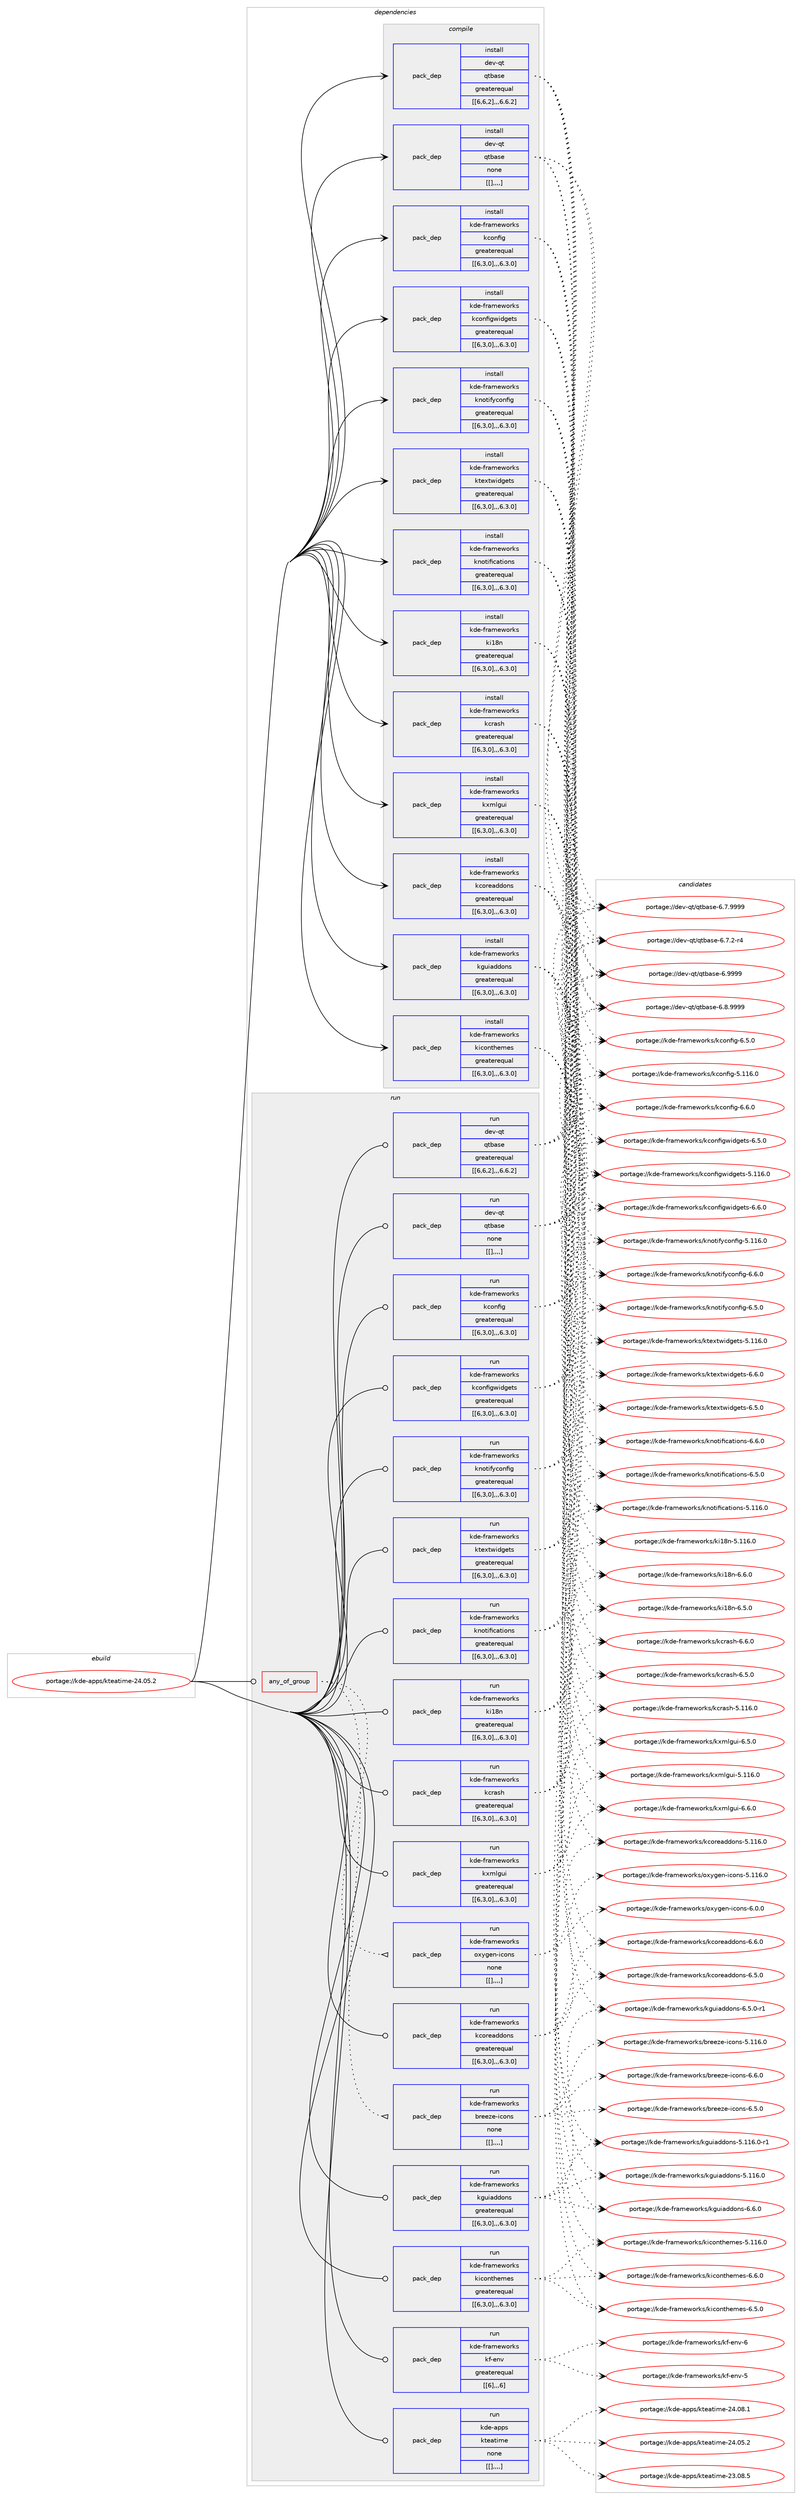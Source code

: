 digraph prolog {

# *************
# Graph options
# *************

newrank=true;
concentrate=true;
compound=true;
graph [rankdir=LR,fontname=Helvetica,fontsize=10,ranksep=1.5];#, ranksep=2.5, nodesep=0.2];
edge  [arrowhead=vee];
node  [fontname=Helvetica,fontsize=10];

# **********
# The ebuild
# **********

subgraph cluster_leftcol {
color=gray;
label=<<i>ebuild</i>>;
id [label="portage://kde-apps/kteatime-24.05.2", color=red, width=4, href="../kde-apps/kteatime-24.05.2.svg"];
}

# ****************
# The dependencies
# ****************

subgraph cluster_midcol {
color=gray;
label=<<i>dependencies</i>>;
subgraph cluster_compile {
fillcolor="#eeeeee";
style=filled;
label=<<i>compile</i>>;
subgraph pack195262 {
dependency266726 [label=<<TABLE BORDER="0" CELLBORDER="1" CELLSPACING="0" CELLPADDING="4" WIDTH="220"><TR><TD ROWSPAN="6" CELLPADDING="30">pack_dep</TD></TR><TR><TD WIDTH="110">install</TD></TR><TR><TD>dev-qt</TD></TR><TR><TD>qtbase</TD></TR><TR><TD>greaterequal</TD></TR><TR><TD>[[6,6,2],,,6.6.2]</TD></TR></TABLE>>, shape=none, color=blue];
}
id:e -> dependency266726:w [weight=20,style="solid",arrowhead="vee"];
subgraph pack195263 {
dependency266727 [label=<<TABLE BORDER="0" CELLBORDER="1" CELLSPACING="0" CELLPADDING="4" WIDTH="220"><TR><TD ROWSPAN="6" CELLPADDING="30">pack_dep</TD></TR><TR><TD WIDTH="110">install</TD></TR><TR><TD>dev-qt</TD></TR><TR><TD>qtbase</TD></TR><TR><TD>none</TD></TR><TR><TD>[[],,,,]</TD></TR></TABLE>>, shape=none, color=blue];
}
id:e -> dependency266727:w [weight=20,style="solid",arrowhead="vee"];
subgraph pack195264 {
dependency266728 [label=<<TABLE BORDER="0" CELLBORDER="1" CELLSPACING="0" CELLPADDING="4" WIDTH="220"><TR><TD ROWSPAN="6" CELLPADDING="30">pack_dep</TD></TR><TR><TD WIDTH="110">install</TD></TR><TR><TD>kde-frameworks</TD></TR><TR><TD>kconfig</TD></TR><TR><TD>greaterequal</TD></TR><TR><TD>[[6,3,0],,,6.3.0]</TD></TR></TABLE>>, shape=none, color=blue];
}
id:e -> dependency266728:w [weight=20,style="solid",arrowhead="vee"];
subgraph pack195265 {
dependency266729 [label=<<TABLE BORDER="0" CELLBORDER="1" CELLSPACING="0" CELLPADDING="4" WIDTH="220"><TR><TD ROWSPAN="6" CELLPADDING="30">pack_dep</TD></TR><TR><TD WIDTH="110">install</TD></TR><TR><TD>kde-frameworks</TD></TR><TR><TD>kconfigwidgets</TD></TR><TR><TD>greaterequal</TD></TR><TR><TD>[[6,3,0],,,6.3.0]</TD></TR></TABLE>>, shape=none, color=blue];
}
id:e -> dependency266729:w [weight=20,style="solid",arrowhead="vee"];
subgraph pack195266 {
dependency266730 [label=<<TABLE BORDER="0" CELLBORDER="1" CELLSPACING="0" CELLPADDING="4" WIDTH="220"><TR><TD ROWSPAN="6" CELLPADDING="30">pack_dep</TD></TR><TR><TD WIDTH="110">install</TD></TR><TR><TD>kde-frameworks</TD></TR><TR><TD>kcoreaddons</TD></TR><TR><TD>greaterequal</TD></TR><TR><TD>[[6,3,0],,,6.3.0]</TD></TR></TABLE>>, shape=none, color=blue];
}
id:e -> dependency266730:w [weight=20,style="solid",arrowhead="vee"];
subgraph pack195267 {
dependency266731 [label=<<TABLE BORDER="0" CELLBORDER="1" CELLSPACING="0" CELLPADDING="4" WIDTH="220"><TR><TD ROWSPAN="6" CELLPADDING="30">pack_dep</TD></TR><TR><TD WIDTH="110">install</TD></TR><TR><TD>kde-frameworks</TD></TR><TR><TD>kcrash</TD></TR><TR><TD>greaterequal</TD></TR><TR><TD>[[6,3,0],,,6.3.0]</TD></TR></TABLE>>, shape=none, color=blue];
}
id:e -> dependency266731:w [weight=20,style="solid",arrowhead="vee"];
subgraph pack195268 {
dependency266732 [label=<<TABLE BORDER="0" CELLBORDER="1" CELLSPACING="0" CELLPADDING="4" WIDTH="220"><TR><TD ROWSPAN="6" CELLPADDING="30">pack_dep</TD></TR><TR><TD WIDTH="110">install</TD></TR><TR><TD>kde-frameworks</TD></TR><TR><TD>kguiaddons</TD></TR><TR><TD>greaterequal</TD></TR><TR><TD>[[6,3,0],,,6.3.0]</TD></TR></TABLE>>, shape=none, color=blue];
}
id:e -> dependency266732:w [weight=20,style="solid",arrowhead="vee"];
subgraph pack195269 {
dependency266733 [label=<<TABLE BORDER="0" CELLBORDER="1" CELLSPACING="0" CELLPADDING="4" WIDTH="220"><TR><TD ROWSPAN="6" CELLPADDING="30">pack_dep</TD></TR><TR><TD WIDTH="110">install</TD></TR><TR><TD>kde-frameworks</TD></TR><TR><TD>ki18n</TD></TR><TR><TD>greaterequal</TD></TR><TR><TD>[[6,3,0],,,6.3.0]</TD></TR></TABLE>>, shape=none, color=blue];
}
id:e -> dependency266733:w [weight=20,style="solid",arrowhead="vee"];
subgraph pack195270 {
dependency266734 [label=<<TABLE BORDER="0" CELLBORDER="1" CELLSPACING="0" CELLPADDING="4" WIDTH="220"><TR><TD ROWSPAN="6" CELLPADDING="30">pack_dep</TD></TR><TR><TD WIDTH="110">install</TD></TR><TR><TD>kde-frameworks</TD></TR><TR><TD>kiconthemes</TD></TR><TR><TD>greaterequal</TD></TR><TR><TD>[[6,3,0],,,6.3.0]</TD></TR></TABLE>>, shape=none, color=blue];
}
id:e -> dependency266734:w [weight=20,style="solid",arrowhead="vee"];
subgraph pack195271 {
dependency266735 [label=<<TABLE BORDER="0" CELLBORDER="1" CELLSPACING="0" CELLPADDING="4" WIDTH="220"><TR><TD ROWSPAN="6" CELLPADDING="30">pack_dep</TD></TR><TR><TD WIDTH="110">install</TD></TR><TR><TD>kde-frameworks</TD></TR><TR><TD>knotifications</TD></TR><TR><TD>greaterequal</TD></TR><TR><TD>[[6,3,0],,,6.3.0]</TD></TR></TABLE>>, shape=none, color=blue];
}
id:e -> dependency266735:w [weight=20,style="solid",arrowhead="vee"];
subgraph pack195272 {
dependency266736 [label=<<TABLE BORDER="0" CELLBORDER="1" CELLSPACING="0" CELLPADDING="4" WIDTH="220"><TR><TD ROWSPAN="6" CELLPADDING="30">pack_dep</TD></TR><TR><TD WIDTH="110">install</TD></TR><TR><TD>kde-frameworks</TD></TR><TR><TD>knotifyconfig</TD></TR><TR><TD>greaterequal</TD></TR><TR><TD>[[6,3,0],,,6.3.0]</TD></TR></TABLE>>, shape=none, color=blue];
}
id:e -> dependency266736:w [weight=20,style="solid",arrowhead="vee"];
subgraph pack195273 {
dependency266737 [label=<<TABLE BORDER="0" CELLBORDER="1" CELLSPACING="0" CELLPADDING="4" WIDTH="220"><TR><TD ROWSPAN="6" CELLPADDING="30">pack_dep</TD></TR><TR><TD WIDTH="110">install</TD></TR><TR><TD>kde-frameworks</TD></TR><TR><TD>ktextwidgets</TD></TR><TR><TD>greaterequal</TD></TR><TR><TD>[[6,3,0],,,6.3.0]</TD></TR></TABLE>>, shape=none, color=blue];
}
id:e -> dependency266737:w [weight=20,style="solid",arrowhead="vee"];
subgraph pack195274 {
dependency266738 [label=<<TABLE BORDER="0" CELLBORDER="1" CELLSPACING="0" CELLPADDING="4" WIDTH="220"><TR><TD ROWSPAN="6" CELLPADDING="30">pack_dep</TD></TR><TR><TD WIDTH="110">install</TD></TR><TR><TD>kde-frameworks</TD></TR><TR><TD>kxmlgui</TD></TR><TR><TD>greaterequal</TD></TR><TR><TD>[[6,3,0],,,6.3.0]</TD></TR></TABLE>>, shape=none, color=blue];
}
id:e -> dependency266738:w [weight=20,style="solid",arrowhead="vee"];
}
subgraph cluster_compileandrun {
fillcolor="#eeeeee";
style=filled;
label=<<i>compile and run</i>>;
}
subgraph cluster_run {
fillcolor="#eeeeee";
style=filled;
label=<<i>run</i>>;
subgraph any1818 {
dependency266739 [label=<<TABLE BORDER="0" CELLBORDER="1" CELLSPACING="0" CELLPADDING="4"><TR><TD CELLPADDING="10">any_of_group</TD></TR></TABLE>>, shape=none, color=red];subgraph pack195275 {
dependency266740 [label=<<TABLE BORDER="0" CELLBORDER="1" CELLSPACING="0" CELLPADDING="4" WIDTH="220"><TR><TD ROWSPAN="6" CELLPADDING="30">pack_dep</TD></TR><TR><TD WIDTH="110">run</TD></TR><TR><TD>kde-frameworks</TD></TR><TR><TD>breeze-icons</TD></TR><TR><TD>none</TD></TR><TR><TD>[[],,,,]</TD></TR></TABLE>>, shape=none, color=blue];
}
dependency266739:e -> dependency266740:w [weight=20,style="dotted",arrowhead="oinv"];
subgraph pack195276 {
dependency266741 [label=<<TABLE BORDER="0" CELLBORDER="1" CELLSPACING="0" CELLPADDING="4" WIDTH="220"><TR><TD ROWSPAN="6" CELLPADDING="30">pack_dep</TD></TR><TR><TD WIDTH="110">run</TD></TR><TR><TD>kde-frameworks</TD></TR><TR><TD>oxygen-icons</TD></TR><TR><TD>none</TD></TR><TR><TD>[[],,,,]</TD></TR></TABLE>>, shape=none, color=blue];
}
dependency266739:e -> dependency266741:w [weight=20,style="dotted",arrowhead="oinv"];
}
id:e -> dependency266739:w [weight=20,style="solid",arrowhead="odot"];
subgraph pack195277 {
dependency266742 [label=<<TABLE BORDER="0" CELLBORDER="1" CELLSPACING="0" CELLPADDING="4" WIDTH="220"><TR><TD ROWSPAN="6" CELLPADDING="30">pack_dep</TD></TR><TR><TD WIDTH="110">run</TD></TR><TR><TD>dev-qt</TD></TR><TR><TD>qtbase</TD></TR><TR><TD>greaterequal</TD></TR><TR><TD>[[6,6,2],,,6.6.2]</TD></TR></TABLE>>, shape=none, color=blue];
}
id:e -> dependency266742:w [weight=20,style="solid",arrowhead="odot"];
subgraph pack195278 {
dependency266743 [label=<<TABLE BORDER="0" CELLBORDER="1" CELLSPACING="0" CELLPADDING="4" WIDTH="220"><TR><TD ROWSPAN="6" CELLPADDING="30">pack_dep</TD></TR><TR><TD WIDTH="110">run</TD></TR><TR><TD>dev-qt</TD></TR><TR><TD>qtbase</TD></TR><TR><TD>none</TD></TR><TR><TD>[[],,,,]</TD></TR></TABLE>>, shape=none, color=blue];
}
id:e -> dependency266743:w [weight=20,style="solid",arrowhead="odot"];
subgraph pack195279 {
dependency266744 [label=<<TABLE BORDER="0" CELLBORDER="1" CELLSPACING="0" CELLPADDING="4" WIDTH="220"><TR><TD ROWSPAN="6" CELLPADDING="30">pack_dep</TD></TR><TR><TD WIDTH="110">run</TD></TR><TR><TD>kde-frameworks</TD></TR><TR><TD>kconfig</TD></TR><TR><TD>greaterequal</TD></TR><TR><TD>[[6,3,0],,,6.3.0]</TD></TR></TABLE>>, shape=none, color=blue];
}
id:e -> dependency266744:w [weight=20,style="solid",arrowhead="odot"];
subgraph pack195280 {
dependency266745 [label=<<TABLE BORDER="0" CELLBORDER="1" CELLSPACING="0" CELLPADDING="4" WIDTH="220"><TR><TD ROWSPAN="6" CELLPADDING="30">pack_dep</TD></TR><TR><TD WIDTH="110">run</TD></TR><TR><TD>kde-frameworks</TD></TR><TR><TD>kconfigwidgets</TD></TR><TR><TD>greaterequal</TD></TR><TR><TD>[[6,3,0],,,6.3.0]</TD></TR></TABLE>>, shape=none, color=blue];
}
id:e -> dependency266745:w [weight=20,style="solid",arrowhead="odot"];
subgraph pack195281 {
dependency266746 [label=<<TABLE BORDER="0" CELLBORDER="1" CELLSPACING="0" CELLPADDING="4" WIDTH="220"><TR><TD ROWSPAN="6" CELLPADDING="30">pack_dep</TD></TR><TR><TD WIDTH="110">run</TD></TR><TR><TD>kde-frameworks</TD></TR><TR><TD>kcoreaddons</TD></TR><TR><TD>greaterequal</TD></TR><TR><TD>[[6,3,0],,,6.3.0]</TD></TR></TABLE>>, shape=none, color=blue];
}
id:e -> dependency266746:w [weight=20,style="solid",arrowhead="odot"];
subgraph pack195282 {
dependency266747 [label=<<TABLE BORDER="0" CELLBORDER="1" CELLSPACING="0" CELLPADDING="4" WIDTH="220"><TR><TD ROWSPAN="6" CELLPADDING="30">pack_dep</TD></TR><TR><TD WIDTH="110">run</TD></TR><TR><TD>kde-frameworks</TD></TR><TR><TD>kcrash</TD></TR><TR><TD>greaterequal</TD></TR><TR><TD>[[6,3,0],,,6.3.0]</TD></TR></TABLE>>, shape=none, color=blue];
}
id:e -> dependency266747:w [weight=20,style="solid",arrowhead="odot"];
subgraph pack195283 {
dependency266748 [label=<<TABLE BORDER="0" CELLBORDER="1" CELLSPACING="0" CELLPADDING="4" WIDTH="220"><TR><TD ROWSPAN="6" CELLPADDING="30">pack_dep</TD></TR><TR><TD WIDTH="110">run</TD></TR><TR><TD>kde-frameworks</TD></TR><TR><TD>kf-env</TD></TR><TR><TD>greaterequal</TD></TR><TR><TD>[[6],,,6]</TD></TR></TABLE>>, shape=none, color=blue];
}
id:e -> dependency266748:w [weight=20,style="solid",arrowhead="odot"];
subgraph pack195284 {
dependency266749 [label=<<TABLE BORDER="0" CELLBORDER="1" CELLSPACING="0" CELLPADDING="4" WIDTH="220"><TR><TD ROWSPAN="6" CELLPADDING="30">pack_dep</TD></TR><TR><TD WIDTH="110">run</TD></TR><TR><TD>kde-frameworks</TD></TR><TR><TD>kguiaddons</TD></TR><TR><TD>greaterequal</TD></TR><TR><TD>[[6,3,0],,,6.3.0]</TD></TR></TABLE>>, shape=none, color=blue];
}
id:e -> dependency266749:w [weight=20,style="solid",arrowhead="odot"];
subgraph pack195285 {
dependency266750 [label=<<TABLE BORDER="0" CELLBORDER="1" CELLSPACING="0" CELLPADDING="4" WIDTH="220"><TR><TD ROWSPAN="6" CELLPADDING="30">pack_dep</TD></TR><TR><TD WIDTH="110">run</TD></TR><TR><TD>kde-frameworks</TD></TR><TR><TD>ki18n</TD></TR><TR><TD>greaterequal</TD></TR><TR><TD>[[6,3,0],,,6.3.0]</TD></TR></TABLE>>, shape=none, color=blue];
}
id:e -> dependency266750:w [weight=20,style="solid",arrowhead="odot"];
subgraph pack195286 {
dependency266751 [label=<<TABLE BORDER="0" CELLBORDER="1" CELLSPACING="0" CELLPADDING="4" WIDTH="220"><TR><TD ROWSPAN="6" CELLPADDING="30">pack_dep</TD></TR><TR><TD WIDTH="110">run</TD></TR><TR><TD>kde-frameworks</TD></TR><TR><TD>kiconthemes</TD></TR><TR><TD>greaterequal</TD></TR><TR><TD>[[6,3,0],,,6.3.0]</TD></TR></TABLE>>, shape=none, color=blue];
}
id:e -> dependency266751:w [weight=20,style="solid",arrowhead="odot"];
subgraph pack195287 {
dependency266752 [label=<<TABLE BORDER="0" CELLBORDER="1" CELLSPACING="0" CELLPADDING="4" WIDTH="220"><TR><TD ROWSPAN="6" CELLPADDING="30">pack_dep</TD></TR><TR><TD WIDTH="110">run</TD></TR><TR><TD>kde-frameworks</TD></TR><TR><TD>knotifications</TD></TR><TR><TD>greaterequal</TD></TR><TR><TD>[[6,3,0],,,6.3.0]</TD></TR></TABLE>>, shape=none, color=blue];
}
id:e -> dependency266752:w [weight=20,style="solid",arrowhead="odot"];
subgraph pack195288 {
dependency266753 [label=<<TABLE BORDER="0" CELLBORDER="1" CELLSPACING="0" CELLPADDING="4" WIDTH="220"><TR><TD ROWSPAN="6" CELLPADDING="30">pack_dep</TD></TR><TR><TD WIDTH="110">run</TD></TR><TR><TD>kde-frameworks</TD></TR><TR><TD>knotifyconfig</TD></TR><TR><TD>greaterequal</TD></TR><TR><TD>[[6,3,0],,,6.3.0]</TD></TR></TABLE>>, shape=none, color=blue];
}
id:e -> dependency266753:w [weight=20,style="solid",arrowhead="odot"];
subgraph pack195289 {
dependency266754 [label=<<TABLE BORDER="0" CELLBORDER="1" CELLSPACING="0" CELLPADDING="4" WIDTH="220"><TR><TD ROWSPAN="6" CELLPADDING="30">pack_dep</TD></TR><TR><TD WIDTH="110">run</TD></TR><TR><TD>kde-frameworks</TD></TR><TR><TD>ktextwidgets</TD></TR><TR><TD>greaterequal</TD></TR><TR><TD>[[6,3,0],,,6.3.0]</TD></TR></TABLE>>, shape=none, color=blue];
}
id:e -> dependency266754:w [weight=20,style="solid",arrowhead="odot"];
subgraph pack195290 {
dependency266755 [label=<<TABLE BORDER="0" CELLBORDER="1" CELLSPACING="0" CELLPADDING="4" WIDTH="220"><TR><TD ROWSPAN="6" CELLPADDING="30">pack_dep</TD></TR><TR><TD WIDTH="110">run</TD></TR><TR><TD>kde-frameworks</TD></TR><TR><TD>kxmlgui</TD></TR><TR><TD>greaterequal</TD></TR><TR><TD>[[6,3,0],,,6.3.0]</TD></TR></TABLE>>, shape=none, color=blue];
}
id:e -> dependency266755:w [weight=20,style="solid",arrowhead="odot"];
subgraph pack195291 {
dependency266756 [label=<<TABLE BORDER="0" CELLBORDER="1" CELLSPACING="0" CELLPADDING="4" WIDTH="220"><TR><TD ROWSPAN="6" CELLPADDING="30">pack_dep</TD></TR><TR><TD WIDTH="110">run</TD></TR><TR><TD>kde-apps</TD></TR><TR><TD>kteatime</TD></TR><TR><TD>none</TD></TR><TR><TD>[[],,,,]</TD></TR></TABLE>>, shape=none, color=blue];
}
id:e -> dependency266756:w [weight=20,style="solid",arrowhead="odot"];
}
}

# **************
# The candidates
# **************

subgraph cluster_choices {
rank=same;
color=gray;
label=<<i>candidates</i>>;

subgraph choice195262 {
color=black;
nodesep=1;
choice1001011184511311647113116989711510145544657575757 [label="portage://dev-qt/qtbase-6.9999", color=red, width=4,href="../dev-qt/qtbase-6.9999.svg"];
choice10010111845113116471131169897115101455446564657575757 [label="portage://dev-qt/qtbase-6.8.9999", color=red, width=4,href="../dev-qt/qtbase-6.8.9999.svg"];
choice10010111845113116471131169897115101455446554657575757 [label="portage://dev-qt/qtbase-6.7.9999", color=red, width=4,href="../dev-qt/qtbase-6.7.9999.svg"];
choice100101118451131164711311698971151014554465546504511452 [label="portage://dev-qt/qtbase-6.7.2-r4", color=red, width=4,href="../dev-qt/qtbase-6.7.2-r4.svg"];
dependency266726:e -> choice1001011184511311647113116989711510145544657575757:w [style=dotted,weight="100"];
dependency266726:e -> choice10010111845113116471131169897115101455446564657575757:w [style=dotted,weight="100"];
dependency266726:e -> choice10010111845113116471131169897115101455446554657575757:w [style=dotted,weight="100"];
dependency266726:e -> choice100101118451131164711311698971151014554465546504511452:w [style=dotted,weight="100"];
}
subgraph choice195263 {
color=black;
nodesep=1;
choice1001011184511311647113116989711510145544657575757 [label="portage://dev-qt/qtbase-6.9999", color=red, width=4,href="../dev-qt/qtbase-6.9999.svg"];
choice10010111845113116471131169897115101455446564657575757 [label="portage://dev-qt/qtbase-6.8.9999", color=red, width=4,href="../dev-qt/qtbase-6.8.9999.svg"];
choice10010111845113116471131169897115101455446554657575757 [label="portage://dev-qt/qtbase-6.7.9999", color=red, width=4,href="../dev-qt/qtbase-6.7.9999.svg"];
choice100101118451131164711311698971151014554465546504511452 [label="portage://dev-qt/qtbase-6.7.2-r4", color=red, width=4,href="../dev-qt/qtbase-6.7.2-r4.svg"];
dependency266727:e -> choice1001011184511311647113116989711510145544657575757:w [style=dotted,weight="100"];
dependency266727:e -> choice10010111845113116471131169897115101455446564657575757:w [style=dotted,weight="100"];
dependency266727:e -> choice10010111845113116471131169897115101455446554657575757:w [style=dotted,weight="100"];
dependency266727:e -> choice100101118451131164711311698971151014554465546504511452:w [style=dotted,weight="100"];
}
subgraph choice195264 {
color=black;
nodesep=1;
choice10710010145102114971091011191111141071154710799111110102105103455446544648 [label="portage://kde-frameworks/kconfig-6.6.0", color=red, width=4,href="../kde-frameworks/kconfig-6.6.0.svg"];
choice10710010145102114971091011191111141071154710799111110102105103455446534648 [label="portage://kde-frameworks/kconfig-6.5.0", color=red, width=4,href="../kde-frameworks/kconfig-6.5.0.svg"];
choice107100101451021149710910111911111410711547107991111101021051034553464949544648 [label="portage://kde-frameworks/kconfig-5.116.0", color=red, width=4,href="../kde-frameworks/kconfig-5.116.0.svg"];
dependency266728:e -> choice10710010145102114971091011191111141071154710799111110102105103455446544648:w [style=dotted,weight="100"];
dependency266728:e -> choice10710010145102114971091011191111141071154710799111110102105103455446534648:w [style=dotted,weight="100"];
dependency266728:e -> choice107100101451021149710910111911111410711547107991111101021051034553464949544648:w [style=dotted,weight="100"];
}
subgraph choice195265 {
color=black;
nodesep=1;
choice10710010145102114971091011191111141071154710799111110102105103119105100103101116115455446544648 [label="portage://kde-frameworks/kconfigwidgets-6.6.0", color=red, width=4,href="../kde-frameworks/kconfigwidgets-6.6.0.svg"];
choice10710010145102114971091011191111141071154710799111110102105103119105100103101116115455446534648 [label="portage://kde-frameworks/kconfigwidgets-6.5.0", color=red, width=4,href="../kde-frameworks/kconfigwidgets-6.5.0.svg"];
choice107100101451021149710910111911111410711547107991111101021051031191051001031011161154553464949544648 [label="portage://kde-frameworks/kconfigwidgets-5.116.0", color=red, width=4,href="../kde-frameworks/kconfigwidgets-5.116.0.svg"];
dependency266729:e -> choice10710010145102114971091011191111141071154710799111110102105103119105100103101116115455446544648:w [style=dotted,weight="100"];
dependency266729:e -> choice10710010145102114971091011191111141071154710799111110102105103119105100103101116115455446534648:w [style=dotted,weight="100"];
dependency266729:e -> choice107100101451021149710910111911111410711547107991111101021051031191051001031011161154553464949544648:w [style=dotted,weight="100"];
}
subgraph choice195266 {
color=black;
nodesep=1;
choice1071001014510211497109101119111114107115471079911111410197100100111110115455446544648 [label="portage://kde-frameworks/kcoreaddons-6.6.0", color=red, width=4,href="../kde-frameworks/kcoreaddons-6.6.0.svg"];
choice1071001014510211497109101119111114107115471079911111410197100100111110115455446534648 [label="portage://kde-frameworks/kcoreaddons-6.5.0", color=red, width=4,href="../kde-frameworks/kcoreaddons-6.5.0.svg"];
choice10710010145102114971091011191111141071154710799111114101971001001111101154553464949544648 [label="portage://kde-frameworks/kcoreaddons-5.116.0", color=red, width=4,href="../kde-frameworks/kcoreaddons-5.116.0.svg"];
dependency266730:e -> choice1071001014510211497109101119111114107115471079911111410197100100111110115455446544648:w [style=dotted,weight="100"];
dependency266730:e -> choice1071001014510211497109101119111114107115471079911111410197100100111110115455446534648:w [style=dotted,weight="100"];
dependency266730:e -> choice10710010145102114971091011191111141071154710799111114101971001001111101154553464949544648:w [style=dotted,weight="100"];
}
subgraph choice195267 {
color=black;
nodesep=1;
choice1071001014510211497109101119111114107115471079911497115104455446544648 [label="portage://kde-frameworks/kcrash-6.6.0", color=red, width=4,href="../kde-frameworks/kcrash-6.6.0.svg"];
choice1071001014510211497109101119111114107115471079911497115104455446534648 [label="portage://kde-frameworks/kcrash-6.5.0", color=red, width=4,href="../kde-frameworks/kcrash-6.5.0.svg"];
choice10710010145102114971091011191111141071154710799114971151044553464949544648 [label="portage://kde-frameworks/kcrash-5.116.0", color=red, width=4,href="../kde-frameworks/kcrash-5.116.0.svg"];
dependency266731:e -> choice1071001014510211497109101119111114107115471079911497115104455446544648:w [style=dotted,weight="100"];
dependency266731:e -> choice1071001014510211497109101119111114107115471079911497115104455446534648:w [style=dotted,weight="100"];
dependency266731:e -> choice10710010145102114971091011191111141071154710799114971151044553464949544648:w [style=dotted,weight="100"];
}
subgraph choice195268 {
color=black;
nodesep=1;
choice10710010145102114971091011191111141071154710710311710597100100111110115455446544648 [label="portage://kde-frameworks/kguiaddons-6.6.0", color=red, width=4,href="../kde-frameworks/kguiaddons-6.6.0.svg"];
choice107100101451021149710910111911111410711547107103117105971001001111101154554465346484511449 [label="portage://kde-frameworks/kguiaddons-6.5.0-r1", color=red, width=4,href="../kde-frameworks/kguiaddons-6.5.0-r1.svg"];
choice1071001014510211497109101119111114107115471071031171059710010011111011545534649495446484511449 [label="portage://kde-frameworks/kguiaddons-5.116.0-r1", color=red, width=4,href="../kde-frameworks/kguiaddons-5.116.0-r1.svg"];
choice107100101451021149710910111911111410711547107103117105971001001111101154553464949544648 [label="portage://kde-frameworks/kguiaddons-5.116.0", color=red, width=4,href="../kde-frameworks/kguiaddons-5.116.0.svg"];
dependency266732:e -> choice10710010145102114971091011191111141071154710710311710597100100111110115455446544648:w [style=dotted,weight="100"];
dependency266732:e -> choice107100101451021149710910111911111410711547107103117105971001001111101154554465346484511449:w [style=dotted,weight="100"];
dependency266732:e -> choice1071001014510211497109101119111114107115471071031171059710010011111011545534649495446484511449:w [style=dotted,weight="100"];
dependency266732:e -> choice107100101451021149710910111911111410711547107103117105971001001111101154553464949544648:w [style=dotted,weight="100"];
}
subgraph choice195269 {
color=black;
nodesep=1;
choice1071001014510211497109101119111114107115471071054956110455446544648 [label="portage://kde-frameworks/ki18n-6.6.0", color=red, width=4,href="../kde-frameworks/ki18n-6.6.0.svg"];
choice1071001014510211497109101119111114107115471071054956110455446534648 [label="portage://kde-frameworks/ki18n-6.5.0", color=red, width=4,href="../kde-frameworks/ki18n-6.5.0.svg"];
choice10710010145102114971091011191111141071154710710549561104553464949544648 [label="portage://kde-frameworks/ki18n-5.116.0", color=red, width=4,href="../kde-frameworks/ki18n-5.116.0.svg"];
dependency266733:e -> choice1071001014510211497109101119111114107115471071054956110455446544648:w [style=dotted,weight="100"];
dependency266733:e -> choice1071001014510211497109101119111114107115471071054956110455446534648:w [style=dotted,weight="100"];
dependency266733:e -> choice10710010145102114971091011191111141071154710710549561104553464949544648:w [style=dotted,weight="100"];
}
subgraph choice195270 {
color=black;
nodesep=1;
choice10710010145102114971091011191111141071154710710599111110116104101109101115455446544648 [label="portage://kde-frameworks/kiconthemes-6.6.0", color=red, width=4,href="../kde-frameworks/kiconthemes-6.6.0.svg"];
choice10710010145102114971091011191111141071154710710599111110116104101109101115455446534648 [label="portage://kde-frameworks/kiconthemes-6.5.0", color=red, width=4,href="../kde-frameworks/kiconthemes-6.5.0.svg"];
choice107100101451021149710910111911111410711547107105991111101161041011091011154553464949544648 [label="portage://kde-frameworks/kiconthemes-5.116.0", color=red, width=4,href="../kde-frameworks/kiconthemes-5.116.0.svg"];
dependency266734:e -> choice10710010145102114971091011191111141071154710710599111110116104101109101115455446544648:w [style=dotted,weight="100"];
dependency266734:e -> choice10710010145102114971091011191111141071154710710599111110116104101109101115455446534648:w [style=dotted,weight="100"];
dependency266734:e -> choice107100101451021149710910111911111410711547107105991111101161041011091011154553464949544648:w [style=dotted,weight="100"];
}
subgraph choice195271 {
color=black;
nodesep=1;
choice1071001014510211497109101119111114107115471071101111161051021059997116105111110115455446544648 [label="portage://kde-frameworks/knotifications-6.6.0", color=red, width=4,href="../kde-frameworks/knotifications-6.6.0.svg"];
choice1071001014510211497109101119111114107115471071101111161051021059997116105111110115455446534648 [label="portage://kde-frameworks/knotifications-6.5.0", color=red, width=4,href="../kde-frameworks/knotifications-6.5.0.svg"];
choice10710010145102114971091011191111141071154710711011111610510210599971161051111101154553464949544648 [label="portage://kde-frameworks/knotifications-5.116.0", color=red, width=4,href="../kde-frameworks/knotifications-5.116.0.svg"];
dependency266735:e -> choice1071001014510211497109101119111114107115471071101111161051021059997116105111110115455446544648:w [style=dotted,weight="100"];
dependency266735:e -> choice1071001014510211497109101119111114107115471071101111161051021059997116105111110115455446534648:w [style=dotted,weight="100"];
dependency266735:e -> choice10710010145102114971091011191111141071154710711011111610510210599971161051111101154553464949544648:w [style=dotted,weight="100"];
}
subgraph choice195272 {
color=black;
nodesep=1;
choice10710010145102114971091011191111141071154710711011111610510212199111110102105103455446544648 [label="portage://kde-frameworks/knotifyconfig-6.6.0", color=red, width=4,href="../kde-frameworks/knotifyconfig-6.6.0.svg"];
choice10710010145102114971091011191111141071154710711011111610510212199111110102105103455446534648 [label="portage://kde-frameworks/knotifyconfig-6.5.0", color=red, width=4,href="../kde-frameworks/knotifyconfig-6.5.0.svg"];
choice107100101451021149710910111911111410711547107110111116105102121991111101021051034553464949544648 [label="portage://kde-frameworks/knotifyconfig-5.116.0", color=red, width=4,href="../kde-frameworks/knotifyconfig-5.116.0.svg"];
dependency266736:e -> choice10710010145102114971091011191111141071154710711011111610510212199111110102105103455446544648:w [style=dotted,weight="100"];
dependency266736:e -> choice10710010145102114971091011191111141071154710711011111610510212199111110102105103455446534648:w [style=dotted,weight="100"];
dependency266736:e -> choice107100101451021149710910111911111410711547107110111116105102121991111101021051034553464949544648:w [style=dotted,weight="100"];
}
subgraph choice195273 {
color=black;
nodesep=1;
choice107100101451021149710910111911111410711547107116101120116119105100103101116115455446544648 [label="portage://kde-frameworks/ktextwidgets-6.6.0", color=red, width=4,href="../kde-frameworks/ktextwidgets-6.6.0.svg"];
choice107100101451021149710910111911111410711547107116101120116119105100103101116115455446534648 [label="portage://kde-frameworks/ktextwidgets-6.5.0", color=red, width=4,href="../kde-frameworks/ktextwidgets-6.5.0.svg"];
choice1071001014510211497109101119111114107115471071161011201161191051001031011161154553464949544648 [label="portage://kde-frameworks/ktextwidgets-5.116.0", color=red, width=4,href="../kde-frameworks/ktextwidgets-5.116.0.svg"];
dependency266737:e -> choice107100101451021149710910111911111410711547107116101120116119105100103101116115455446544648:w [style=dotted,weight="100"];
dependency266737:e -> choice107100101451021149710910111911111410711547107116101120116119105100103101116115455446534648:w [style=dotted,weight="100"];
dependency266737:e -> choice1071001014510211497109101119111114107115471071161011201161191051001031011161154553464949544648:w [style=dotted,weight="100"];
}
subgraph choice195274 {
color=black;
nodesep=1;
choice107100101451021149710910111911111410711547107120109108103117105455446544648 [label="portage://kde-frameworks/kxmlgui-6.6.0", color=red, width=4,href="../kde-frameworks/kxmlgui-6.6.0.svg"];
choice107100101451021149710910111911111410711547107120109108103117105455446534648 [label="portage://kde-frameworks/kxmlgui-6.5.0", color=red, width=4,href="../kde-frameworks/kxmlgui-6.5.0.svg"];
choice1071001014510211497109101119111114107115471071201091081031171054553464949544648 [label="portage://kde-frameworks/kxmlgui-5.116.0", color=red, width=4,href="../kde-frameworks/kxmlgui-5.116.0.svg"];
dependency266738:e -> choice107100101451021149710910111911111410711547107120109108103117105455446544648:w [style=dotted,weight="100"];
dependency266738:e -> choice107100101451021149710910111911111410711547107120109108103117105455446534648:w [style=dotted,weight="100"];
dependency266738:e -> choice1071001014510211497109101119111114107115471071201091081031171054553464949544648:w [style=dotted,weight="100"];
}
subgraph choice195275 {
color=black;
nodesep=1;
choice107100101451021149710910111911111410711547981141011011221014510599111110115455446544648 [label="portage://kde-frameworks/breeze-icons-6.6.0", color=red, width=4,href="../kde-frameworks/breeze-icons-6.6.0.svg"];
choice107100101451021149710910111911111410711547981141011011221014510599111110115455446534648 [label="portage://kde-frameworks/breeze-icons-6.5.0", color=red, width=4,href="../kde-frameworks/breeze-icons-6.5.0.svg"];
choice1071001014510211497109101119111114107115479811410110112210145105991111101154553464949544648 [label="portage://kde-frameworks/breeze-icons-5.116.0", color=red, width=4,href="../kde-frameworks/breeze-icons-5.116.0.svg"];
dependency266740:e -> choice107100101451021149710910111911111410711547981141011011221014510599111110115455446544648:w [style=dotted,weight="100"];
dependency266740:e -> choice107100101451021149710910111911111410711547981141011011221014510599111110115455446534648:w [style=dotted,weight="100"];
dependency266740:e -> choice1071001014510211497109101119111114107115479811410110112210145105991111101154553464949544648:w [style=dotted,weight="100"];
}
subgraph choice195276 {
color=black;
nodesep=1;
choice1071001014510211497109101119111114107115471111201211031011104510599111110115455446484648 [label="portage://kde-frameworks/oxygen-icons-6.0.0", color=red, width=4,href="../kde-frameworks/oxygen-icons-6.0.0.svg"];
choice10710010145102114971091011191111141071154711112012110310111045105991111101154553464949544648 [label="portage://kde-frameworks/oxygen-icons-5.116.0", color=red, width=4,href="../kde-frameworks/oxygen-icons-5.116.0.svg"];
dependency266741:e -> choice1071001014510211497109101119111114107115471111201211031011104510599111110115455446484648:w [style=dotted,weight="100"];
dependency266741:e -> choice10710010145102114971091011191111141071154711112012110310111045105991111101154553464949544648:w [style=dotted,weight="100"];
}
subgraph choice195277 {
color=black;
nodesep=1;
choice1001011184511311647113116989711510145544657575757 [label="portage://dev-qt/qtbase-6.9999", color=red, width=4,href="../dev-qt/qtbase-6.9999.svg"];
choice10010111845113116471131169897115101455446564657575757 [label="portage://dev-qt/qtbase-6.8.9999", color=red, width=4,href="../dev-qt/qtbase-6.8.9999.svg"];
choice10010111845113116471131169897115101455446554657575757 [label="portage://dev-qt/qtbase-6.7.9999", color=red, width=4,href="../dev-qt/qtbase-6.7.9999.svg"];
choice100101118451131164711311698971151014554465546504511452 [label="portage://dev-qt/qtbase-6.7.2-r4", color=red, width=4,href="../dev-qt/qtbase-6.7.2-r4.svg"];
dependency266742:e -> choice1001011184511311647113116989711510145544657575757:w [style=dotted,weight="100"];
dependency266742:e -> choice10010111845113116471131169897115101455446564657575757:w [style=dotted,weight="100"];
dependency266742:e -> choice10010111845113116471131169897115101455446554657575757:w [style=dotted,weight="100"];
dependency266742:e -> choice100101118451131164711311698971151014554465546504511452:w [style=dotted,weight="100"];
}
subgraph choice195278 {
color=black;
nodesep=1;
choice1001011184511311647113116989711510145544657575757 [label="portage://dev-qt/qtbase-6.9999", color=red, width=4,href="../dev-qt/qtbase-6.9999.svg"];
choice10010111845113116471131169897115101455446564657575757 [label="portage://dev-qt/qtbase-6.8.9999", color=red, width=4,href="../dev-qt/qtbase-6.8.9999.svg"];
choice10010111845113116471131169897115101455446554657575757 [label="portage://dev-qt/qtbase-6.7.9999", color=red, width=4,href="../dev-qt/qtbase-6.7.9999.svg"];
choice100101118451131164711311698971151014554465546504511452 [label="portage://dev-qt/qtbase-6.7.2-r4", color=red, width=4,href="../dev-qt/qtbase-6.7.2-r4.svg"];
dependency266743:e -> choice1001011184511311647113116989711510145544657575757:w [style=dotted,weight="100"];
dependency266743:e -> choice10010111845113116471131169897115101455446564657575757:w [style=dotted,weight="100"];
dependency266743:e -> choice10010111845113116471131169897115101455446554657575757:w [style=dotted,weight="100"];
dependency266743:e -> choice100101118451131164711311698971151014554465546504511452:w [style=dotted,weight="100"];
}
subgraph choice195279 {
color=black;
nodesep=1;
choice10710010145102114971091011191111141071154710799111110102105103455446544648 [label="portage://kde-frameworks/kconfig-6.6.0", color=red, width=4,href="../kde-frameworks/kconfig-6.6.0.svg"];
choice10710010145102114971091011191111141071154710799111110102105103455446534648 [label="portage://kde-frameworks/kconfig-6.5.0", color=red, width=4,href="../kde-frameworks/kconfig-6.5.0.svg"];
choice107100101451021149710910111911111410711547107991111101021051034553464949544648 [label="portage://kde-frameworks/kconfig-5.116.0", color=red, width=4,href="../kde-frameworks/kconfig-5.116.0.svg"];
dependency266744:e -> choice10710010145102114971091011191111141071154710799111110102105103455446544648:w [style=dotted,weight="100"];
dependency266744:e -> choice10710010145102114971091011191111141071154710799111110102105103455446534648:w [style=dotted,weight="100"];
dependency266744:e -> choice107100101451021149710910111911111410711547107991111101021051034553464949544648:w [style=dotted,weight="100"];
}
subgraph choice195280 {
color=black;
nodesep=1;
choice10710010145102114971091011191111141071154710799111110102105103119105100103101116115455446544648 [label="portage://kde-frameworks/kconfigwidgets-6.6.0", color=red, width=4,href="../kde-frameworks/kconfigwidgets-6.6.0.svg"];
choice10710010145102114971091011191111141071154710799111110102105103119105100103101116115455446534648 [label="portage://kde-frameworks/kconfigwidgets-6.5.0", color=red, width=4,href="../kde-frameworks/kconfigwidgets-6.5.0.svg"];
choice107100101451021149710910111911111410711547107991111101021051031191051001031011161154553464949544648 [label="portage://kde-frameworks/kconfigwidgets-5.116.0", color=red, width=4,href="../kde-frameworks/kconfigwidgets-5.116.0.svg"];
dependency266745:e -> choice10710010145102114971091011191111141071154710799111110102105103119105100103101116115455446544648:w [style=dotted,weight="100"];
dependency266745:e -> choice10710010145102114971091011191111141071154710799111110102105103119105100103101116115455446534648:w [style=dotted,weight="100"];
dependency266745:e -> choice107100101451021149710910111911111410711547107991111101021051031191051001031011161154553464949544648:w [style=dotted,weight="100"];
}
subgraph choice195281 {
color=black;
nodesep=1;
choice1071001014510211497109101119111114107115471079911111410197100100111110115455446544648 [label="portage://kde-frameworks/kcoreaddons-6.6.0", color=red, width=4,href="../kde-frameworks/kcoreaddons-6.6.0.svg"];
choice1071001014510211497109101119111114107115471079911111410197100100111110115455446534648 [label="portage://kde-frameworks/kcoreaddons-6.5.0", color=red, width=4,href="../kde-frameworks/kcoreaddons-6.5.0.svg"];
choice10710010145102114971091011191111141071154710799111114101971001001111101154553464949544648 [label="portage://kde-frameworks/kcoreaddons-5.116.0", color=red, width=4,href="../kde-frameworks/kcoreaddons-5.116.0.svg"];
dependency266746:e -> choice1071001014510211497109101119111114107115471079911111410197100100111110115455446544648:w [style=dotted,weight="100"];
dependency266746:e -> choice1071001014510211497109101119111114107115471079911111410197100100111110115455446534648:w [style=dotted,weight="100"];
dependency266746:e -> choice10710010145102114971091011191111141071154710799111114101971001001111101154553464949544648:w [style=dotted,weight="100"];
}
subgraph choice195282 {
color=black;
nodesep=1;
choice1071001014510211497109101119111114107115471079911497115104455446544648 [label="portage://kde-frameworks/kcrash-6.6.0", color=red, width=4,href="../kde-frameworks/kcrash-6.6.0.svg"];
choice1071001014510211497109101119111114107115471079911497115104455446534648 [label="portage://kde-frameworks/kcrash-6.5.0", color=red, width=4,href="../kde-frameworks/kcrash-6.5.0.svg"];
choice10710010145102114971091011191111141071154710799114971151044553464949544648 [label="portage://kde-frameworks/kcrash-5.116.0", color=red, width=4,href="../kde-frameworks/kcrash-5.116.0.svg"];
dependency266747:e -> choice1071001014510211497109101119111114107115471079911497115104455446544648:w [style=dotted,weight="100"];
dependency266747:e -> choice1071001014510211497109101119111114107115471079911497115104455446534648:w [style=dotted,weight="100"];
dependency266747:e -> choice10710010145102114971091011191111141071154710799114971151044553464949544648:w [style=dotted,weight="100"];
}
subgraph choice195283 {
color=black;
nodesep=1;
choice107100101451021149710910111911111410711547107102451011101184554 [label="portage://kde-frameworks/kf-env-6", color=red, width=4,href="../kde-frameworks/kf-env-6.svg"];
choice107100101451021149710910111911111410711547107102451011101184553 [label="portage://kde-frameworks/kf-env-5", color=red, width=4,href="../kde-frameworks/kf-env-5.svg"];
dependency266748:e -> choice107100101451021149710910111911111410711547107102451011101184554:w [style=dotted,weight="100"];
dependency266748:e -> choice107100101451021149710910111911111410711547107102451011101184553:w [style=dotted,weight="100"];
}
subgraph choice195284 {
color=black;
nodesep=1;
choice10710010145102114971091011191111141071154710710311710597100100111110115455446544648 [label="portage://kde-frameworks/kguiaddons-6.6.0", color=red, width=4,href="../kde-frameworks/kguiaddons-6.6.0.svg"];
choice107100101451021149710910111911111410711547107103117105971001001111101154554465346484511449 [label="portage://kde-frameworks/kguiaddons-6.5.0-r1", color=red, width=4,href="../kde-frameworks/kguiaddons-6.5.0-r1.svg"];
choice1071001014510211497109101119111114107115471071031171059710010011111011545534649495446484511449 [label="portage://kde-frameworks/kguiaddons-5.116.0-r1", color=red, width=4,href="../kde-frameworks/kguiaddons-5.116.0-r1.svg"];
choice107100101451021149710910111911111410711547107103117105971001001111101154553464949544648 [label="portage://kde-frameworks/kguiaddons-5.116.0", color=red, width=4,href="../kde-frameworks/kguiaddons-5.116.0.svg"];
dependency266749:e -> choice10710010145102114971091011191111141071154710710311710597100100111110115455446544648:w [style=dotted,weight="100"];
dependency266749:e -> choice107100101451021149710910111911111410711547107103117105971001001111101154554465346484511449:w [style=dotted,weight="100"];
dependency266749:e -> choice1071001014510211497109101119111114107115471071031171059710010011111011545534649495446484511449:w [style=dotted,weight="100"];
dependency266749:e -> choice107100101451021149710910111911111410711547107103117105971001001111101154553464949544648:w [style=dotted,weight="100"];
}
subgraph choice195285 {
color=black;
nodesep=1;
choice1071001014510211497109101119111114107115471071054956110455446544648 [label="portage://kde-frameworks/ki18n-6.6.0", color=red, width=4,href="../kde-frameworks/ki18n-6.6.0.svg"];
choice1071001014510211497109101119111114107115471071054956110455446534648 [label="portage://kde-frameworks/ki18n-6.5.0", color=red, width=4,href="../kde-frameworks/ki18n-6.5.0.svg"];
choice10710010145102114971091011191111141071154710710549561104553464949544648 [label="portage://kde-frameworks/ki18n-5.116.0", color=red, width=4,href="../kde-frameworks/ki18n-5.116.0.svg"];
dependency266750:e -> choice1071001014510211497109101119111114107115471071054956110455446544648:w [style=dotted,weight="100"];
dependency266750:e -> choice1071001014510211497109101119111114107115471071054956110455446534648:w [style=dotted,weight="100"];
dependency266750:e -> choice10710010145102114971091011191111141071154710710549561104553464949544648:w [style=dotted,weight="100"];
}
subgraph choice195286 {
color=black;
nodesep=1;
choice10710010145102114971091011191111141071154710710599111110116104101109101115455446544648 [label="portage://kde-frameworks/kiconthemes-6.6.0", color=red, width=4,href="../kde-frameworks/kiconthemes-6.6.0.svg"];
choice10710010145102114971091011191111141071154710710599111110116104101109101115455446534648 [label="portage://kde-frameworks/kiconthemes-6.5.0", color=red, width=4,href="../kde-frameworks/kiconthemes-6.5.0.svg"];
choice107100101451021149710910111911111410711547107105991111101161041011091011154553464949544648 [label="portage://kde-frameworks/kiconthemes-5.116.0", color=red, width=4,href="../kde-frameworks/kiconthemes-5.116.0.svg"];
dependency266751:e -> choice10710010145102114971091011191111141071154710710599111110116104101109101115455446544648:w [style=dotted,weight="100"];
dependency266751:e -> choice10710010145102114971091011191111141071154710710599111110116104101109101115455446534648:w [style=dotted,weight="100"];
dependency266751:e -> choice107100101451021149710910111911111410711547107105991111101161041011091011154553464949544648:w [style=dotted,weight="100"];
}
subgraph choice195287 {
color=black;
nodesep=1;
choice1071001014510211497109101119111114107115471071101111161051021059997116105111110115455446544648 [label="portage://kde-frameworks/knotifications-6.6.0", color=red, width=4,href="../kde-frameworks/knotifications-6.6.0.svg"];
choice1071001014510211497109101119111114107115471071101111161051021059997116105111110115455446534648 [label="portage://kde-frameworks/knotifications-6.5.0", color=red, width=4,href="../kde-frameworks/knotifications-6.5.0.svg"];
choice10710010145102114971091011191111141071154710711011111610510210599971161051111101154553464949544648 [label="portage://kde-frameworks/knotifications-5.116.0", color=red, width=4,href="../kde-frameworks/knotifications-5.116.0.svg"];
dependency266752:e -> choice1071001014510211497109101119111114107115471071101111161051021059997116105111110115455446544648:w [style=dotted,weight="100"];
dependency266752:e -> choice1071001014510211497109101119111114107115471071101111161051021059997116105111110115455446534648:w [style=dotted,weight="100"];
dependency266752:e -> choice10710010145102114971091011191111141071154710711011111610510210599971161051111101154553464949544648:w [style=dotted,weight="100"];
}
subgraph choice195288 {
color=black;
nodesep=1;
choice10710010145102114971091011191111141071154710711011111610510212199111110102105103455446544648 [label="portage://kde-frameworks/knotifyconfig-6.6.0", color=red, width=4,href="../kde-frameworks/knotifyconfig-6.6.0.svg"];
choice10710010145102114971091011191111141071154710711011111610510212199111110102105103455446534648 [label="portage://kde-frameworks/knotifyconfig-6.5.0", color=red, width=4,href="../kde-frameworks/knotifyconfig-6.5.0.svg"];
choice107100101451021149710910111911111410711547107110111116105102121991111101021051034553464949544648 [label="portage://kde-frameworks/knotifyconfig-5.116.0", color=red, width=4,href="../kde-frameworks/knotifyconfig-5.116.0.svg"];
dependency266753:e -> choice10710010145102114971091011191111141071154710711011111610510212199111110102105103455446544648:w [style=dotted,weight="100"];
dependency266753:e -> choice10710010145102114971091011191111141071154710711011111610510212199111110102105103455446534648:w [style=dotted,weight="100"];
dependency266753:e -> choice107100101451021149710910111911111410711547107110111116105102121991111101021051034553464949544648:w [style=dotted,weight="100"];
}
subgraph choice195289 {
color=black;
nodesep=1;
choice107100101451021149710910111911111410711547107116101120116119105100103101116115455446544648 [label="portage://kde-frameworks/ktextwidgets-6.6.0", color=red, width=4,href="../kde-frameworks/ktextwidgets-6.6.0.svg"];
choice107100101451021149710910111911111410711547107116101120116119105100103101116115455446534648 [label="portage://kde-frameworks/ktextwidgets-6.5.0", color=red, width=4,href="../kde-frameworks/ktextwidgets-6.5.0.svg"];
choice1071001014510211497109101119111114107115471071161011201161191051001031011161154553464949544648 [label="portage://kde-frameworks/ktextwidgets-5.116.0", color=red, width=4,href="../kde-frameworks/ktextwidgets-5.116.0.svg"];
dependency266754:e -> choice107100101451021149710910111911111410711547107116101120116119105100103101116115455446544648:w [style=dotted,weight="100"];
dependency266754:e -> choice107100101451021149710910111911111410711547107116101120116119105100103101116115455446534648:w [style=dotted,weight="100"];
dependency266754:e -> choice1071001014510211497109101119111114107115471071161011201161191051001031011161154553464949544648:w [style=dotted,weight="100"];
}
subgraph choice195290 {
color=black;
nodesep=1;
choice107100101451021149710910111911111410711547107120109108103117105455446544648 [label="portage://kde-frameworks/kxmlgui-6.6.0", color=red, width=4,href="../kde-frameworks/kxmlgui-6.6.0.svg"];
choice107100101451021149710910111911111410711547107120109108103117105455446534648 [label="portage://kde-frameworks/kxmlgui-6.5.0", color=red, width=4,href="../kde-frameworks/kxmlgui-6.5.0.svg"];
choice1071001014510211497109101119111114107115471071201091081031171054553464949544648 [label="portage://kde-frameworks/kxmlgui-5.116.0", color=red, width=4,href="../kde-frameworks/kxmlgui-5.116.0.svg"];
dependency266755:e -> choice107100101451021149710910111911111410711547107120109108103117105455446544648:w [style=dotted,weight="100"];
dependency266755:e -> choice107100101451021149710910111911111410711547107120109108103117105455446534648:w [style=dotted,weight="100"];
dependency266755:e -> choice1071001014510211497109101119111114107115471071201091081031171054553464949544648:w [style=dotted,weight="100"];
}
subgraph choice195291 {
color=black;
nodesep=1;
choice107100101459711211211547107116101971161051091014550524648564649 [label="portage://kde-apps/kteatime-24.08.1", color=red, width=4,href="../kde-apps/kteatime-24.08.1.svg"];
choice107100101459711211211547107116101971161051091014550524648534650 [label="portage://kde-apps/kteatime-24.05.2", color=red, width=4,href="../kde-apps/kteatime-24.05.2.svg"];
choice107100101459711211211547107116101971161051091014550514648564653 [label="portage://kde-apps/kteatime-23.08.5", color=red, width=4,href="../kde-apps/kteatime-23.08.5.svg"];
dependency266756:e -> choice107100101459711211211547107116101971161051091014550524648564649:w [style=dotted,weight="100"];
dependency266756:e -> choice107100101459711211211547107116101971161051091014550524648534650:w [style=dotted,weight="100"];
dependency266756:e -> choice107100101459711211211547107116101971161051091014550514648564653:w [style=dotted,weight="100"];
}
}

}
